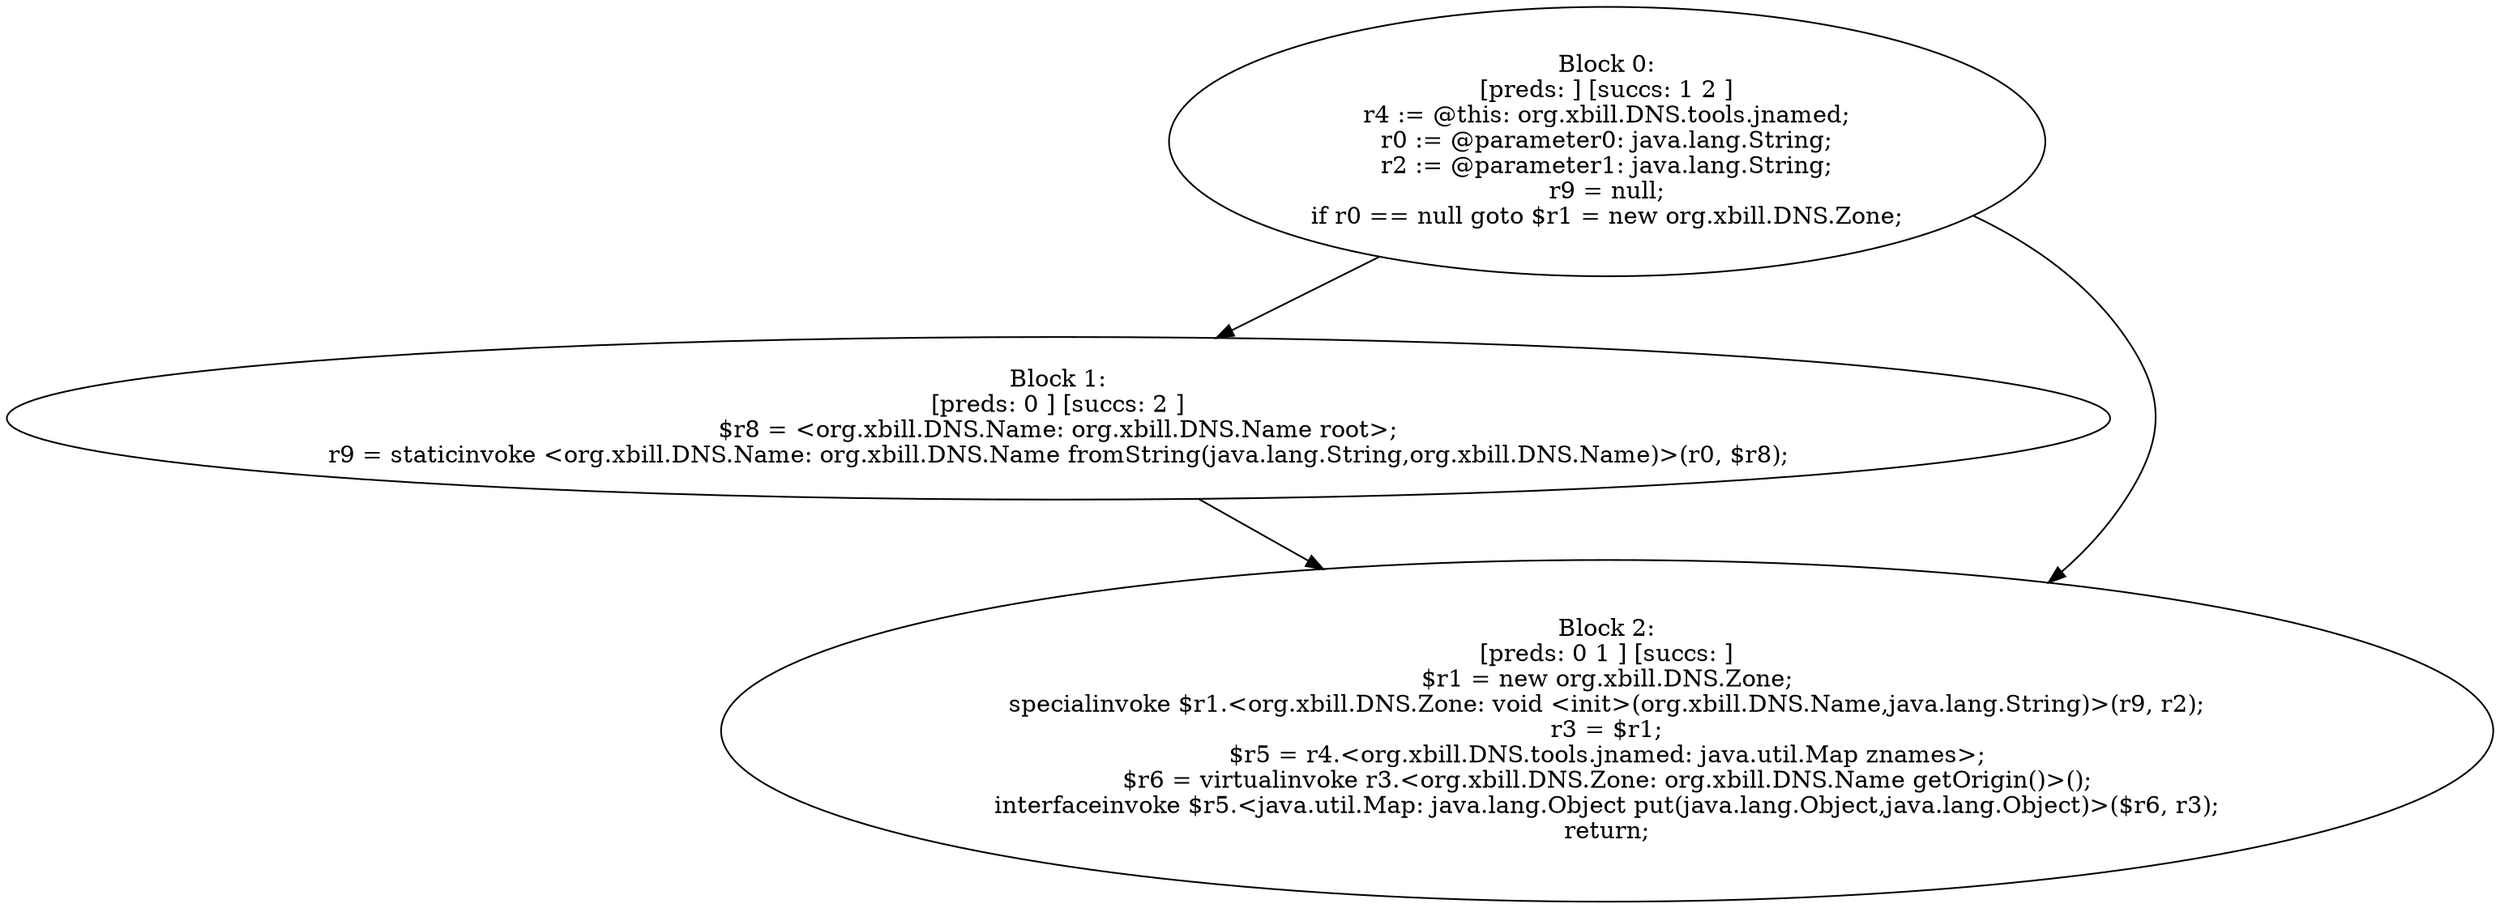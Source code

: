 digraph "unitGraph" {
    "Block 0:
[preds: ] [succs: 1 2 ]
r4 := @this: org.xbill.DNS.tools.jnamed;
r0 := @parameter0: java.lang.String;
r2 := @parameter1: java.lang.String;
r9 = null;
if r0 == null goto $r1 = new org.xbill.DNS.Zone;
"
    "Block 1:
[preds: 0 ] [succs: 2 ]
$r8 = <org.xbill.DNS.Name: org.xbill.DNS.Name root>;
r9 = staticinvoke <org.xbill.DNS.Name: org.xbill.DNS.Name fromString(java.lang.String,org.xbill.DNS.Name)>(r0, $r8);
"
    "Block 2:
[preds: 0 1 ] [succs: ]
$r1 = new org.xbill.DNS.Zone;
specialinvoke $r1.<org.xbill.DNS.Zone: void <init>(org.xbill.DNS.Name,java.lang.String)>(r9, r2);
r3 = $r1;
$r5 = r4.<org.xbill.DNS.tools.jnamed: java.util.Map znames>;
$r6 = virtualinvoke r3.<org.xbill.DNS.Zone: org.xbill.DNS.Name getOrigin()>();
interfaceinvoke $r5.<java.util.Map: java.lang.Object put(java.lang.Object,java.lang.Object)>($r6, r3);
return;
"
    "Block 0:
[preds: ] [succs: 1 2 ]
r4 := @this: org.xbill.DNS.tools.jnamed;
r0 := @parameter0: java.lang.String;
r2 := @parameter1: java.lang.String;
r9 = null;
if r0 == null goto $r1 = new org.xbill.DNS.Zone;
"->"Block 1:
[preds: 0 ] [succs: 2 ]
$r8 = <org.xbill.DNS.Name: org.xbill.DNS.Name root>;
r9 = staticinvoke <org.xbill.DNS.Name: org.xbill.DNS.Name fromString(java.lang.String,org.xbill.DNS.Name)>(r0, $r8);
";
    "Block 0:
[preds: ] [succs: 1 2 ]
r4 := @this: org.xbill.DNS.tools.jnamed;
r0 := @parameter0: java.lang.String;
r2 := @parameter1: java.lang.String;
r9 = null;
if r0 == null goto $r1 = new org.xbill.DNS.Zone;
"->"Block 2:
[preds: 0 1 ] [succs: ]
$r1 = new org.xbill.DNS.Zone;
specialinvoke $r1.<org.xbill.DNS.Zone: void <init>(org.xbill.DNS.Name,java.lang.String)>(r9, r2);
r3 = $r1;
$r5 = r4.<org.xbill.DNS.tools.jnamed: java.util.Map znames>;
$r6 = virtualinvoke r3.<org.xbill.DNS.Zone: org.xbill.DNS.Name getOrigin()>();
interfaceinvoke $r5.<java.util.Map: java.lang.Object put(java.lang.Object,java.lang.Object)>($r6, r3);
return;
";
    "Block 1:
[preds: 0 ] [succs: 2 ]
$r8 = <org.xbill.DNS.Name: org.xbill.DNS.Name root>;
r9 = staticinvoke <org.xbill.DNS.Name: org.xbill.DNS.Name fromString(java.lang.String,org.xbill.DNS.Name)>(r0, $r8);
"->"Block 2:
[preds: 0 1 ] [succs: ]
$r1 = new org.xbill.DNS.Zone;
specialinvoke $r1.<org.xbill.DNS.Zone: void <init>(org.xbill.DNS.Name,java.lang.String)>(r9, r2);
r3 = $r1;
$r5 = r4.<org.xbill.DNS.tools.jnamed: java.util.Map znames>;
$r6 = virtualinvoke r3.<org.xbill.DNS.Zone: org.xbill.DNS.Name getOrigin()>();
interfaceinvoke $r5.<java.util.Map: java.lang.Object put(java.lang.Object,java.lang.Object)>($r6, r3);
return;
";
}
